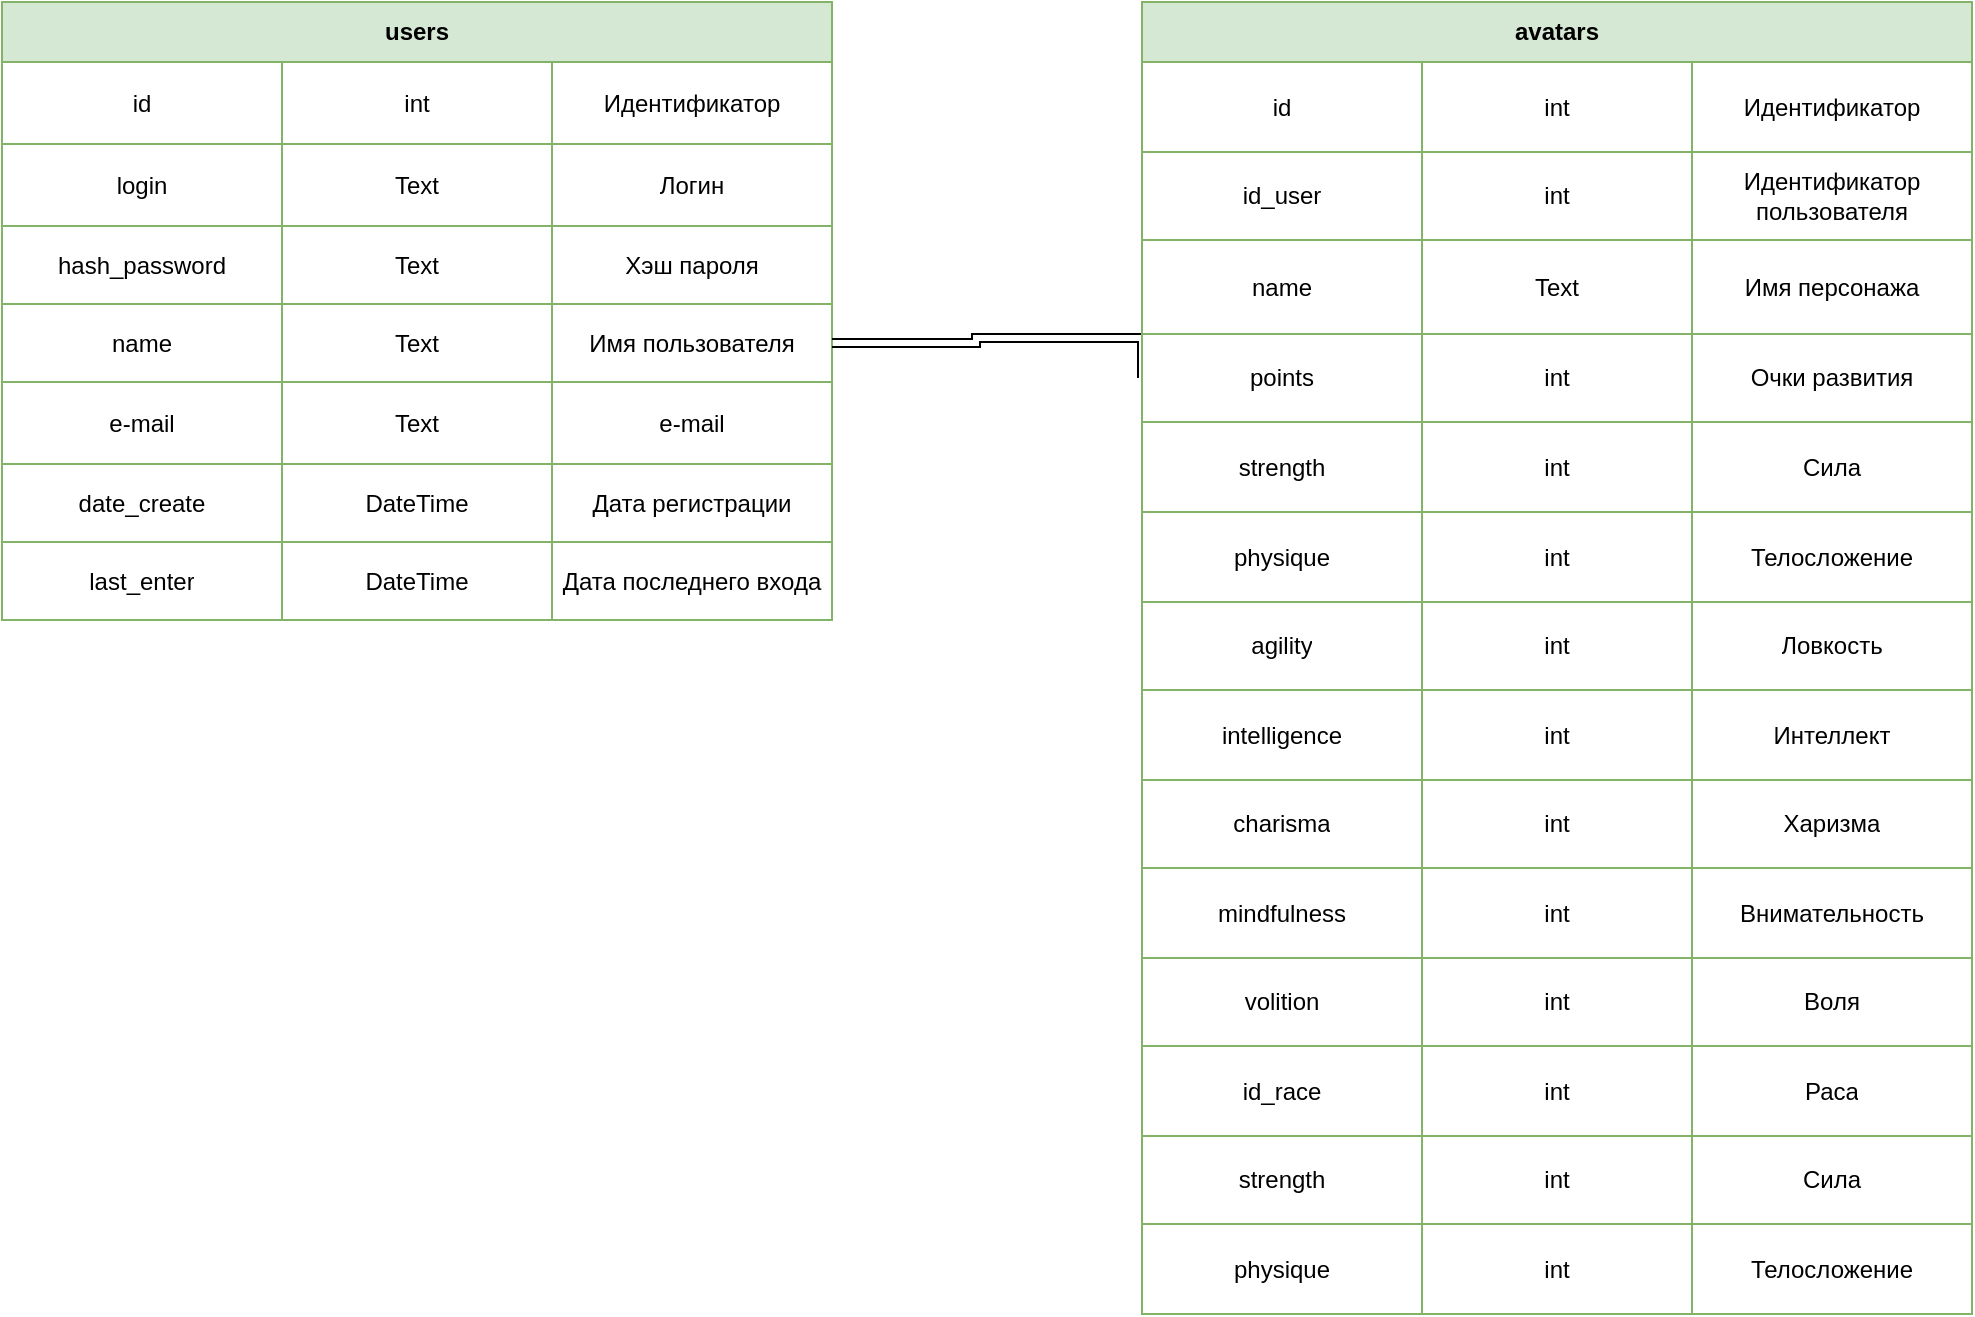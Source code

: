 <mxfile version="13.7.9" type="device"><diagram id="9NR9oWz0HVAyOQrzhViH" name="Страница 1"><mxGraphModel dx="868" dy="452" grid="1" gridSize="10" guides="1" tooltips="1" connect="1" arrows="1" fold="1" page="1" pageScale="1" pageWidth="1920" pageHeight="1200" math="0" shadow="0"><root><mxCell id="0"/><mxCell id="1" parent="0"/><mxCell id="qF8dDen4opttW5LkhWJZ-55" value="users" style="shape=table;html=1;whiteSpace=wrap;startSize=30;container=1;collapsible=0;childLayout=tableLayout;fontStyle=1;align=center;rounded=0;movable=1;resizable=1;rotatable=1;deletable=1;editable=1;connectable=1;fillColor=#d5e8d4;strokeColor=#82b366;swimlaneFillColor=#ffffff;" parent="1" vertex="1"><mxGeometry x="40" y="40" width="415" height="309" as="geometry"/></mxCell><mxCell id="qHZqvsprjI2AECDkAnjE-1" value="" style="shape=partialRectangle;html=1;whiteSpace=wrap;collapsible=0;dropTarget=0;pointerEvents=0;fillColor=none;top=0;left=0;bottom=0;right=0;points=[[0,0.5],[1,0.5]];portConstraint=eastwest;" parent="qF8dDen4opttW5LkhWJZ-55" vertex="1"><mxGeometry y="30" width="415" height="41" as="geometry"/></mxCell><mxCell id="qHZqvsprjI2AECDkAnjE-2" value="id" style="shape=partialRectangle;html=1;whiteSpace=wrap;connectable=0;fillColor=none;top=0;left=0;bottom=0;right=0;overflow=hidden;portConstraintRotation=0;" parent="qHZqvsprjI2AECDkAnjE-1" vertex="1"><mxGeometry width="140" height="41" as="geometry"/></mxCell><mxCell id="qHZqvsprjI2AECDkAnjE-3" value="int" style="shape=partialRectangle;html=1;whiteSpace=wrap;connectable=0;fillColor=none;top=0;left=0;bottom=0;right=0;overflow=hidden;portConstraintRotation=0;" parent="qHZqvsprjI2AECDkAnjE-1" vertex="1"><mxGeometry x="140" width="135" height="41" as="geometry"/></mxCell><mxCell id="qHZqvsprjI2AECDkAnjE-4" value="Идентификатор" style="shape=partialRectangle;html=1;whiteSpace=wrap;connectable=0;fillColor=none;top=0;left=0;bottom=0;right=0;overflow=hidden;portConstraintRotation=0;" parent="qHZqvsprjI2AECDkAnjE-1" vertex="1"><mxGeometry x="275" width="140" height="41" as="geometry"/></mxCell><mxCell id="qF8dDen4opttW5LkhWJZ-56" value="" style="shape=partialRectangle;html=1;whiteSpace=wrap;collapsible=0;dropTarget=0;pointerEvents=0;fillColor=none;top=0;left=0;bottom=0;right=0;points=[[0,0.5],[1,0.5]];portConstraint=eastwest;" parent="qF8dDen4opttW5LkhWJZ-55" vertex="1"><mxGeometry y="71" width="415" height="41" as="geometry"/></mxCell><mxCell id="qF8dDen4opttW5LkhWJZ-57" value="login" style="shape=partialRectangle;html=1;whiteSpace=wrap;connectable=0;fillColor=none;top=0;left=0;bottom=0;right=0;overflow=hidden;portConstraintRotation=0;" parent="qF8dDen4opttW5LkhWJZ-56" vertex="1"><mxGeometry width="140" height="41" as="geometry"/></mxCell><mxCell id="qF8dDen4opttW5LkhWJZ-58" value="Text" style="shape=partialRectangle;html=1;whiteSpace=wrap;connectable=0;fillColor=none;top=0;left=0;bottom=0;right=0;overflow=hidden;portConstraintRotation=0;" parent="qF8dDen4opttW5LkhWJZ-56" vertex="1"><mxGeometry x="140" width="135" height="41" as="geometry"/></mxCell><mxCell id="qF8dDen4opttW5LkhWJZ-59" value="Логин" style="shape=partialRectangle;html=1;whiteSpace=wrap;connectable=0;fillColor=none;top=0;left=0;bottom=0;right=0;overflow=hidden;portConstraintRotation=0;" parent="qF8dDen4opttW5LkhWJZ-56" vertex="1"><mxGeometry x="275" width="140" height="41" as="geometry"/></mxCell><mxCell id="qF8dDen4opttW5LkhWJZ-92" value="" style="shape=partialRectangle;html=1;whiteSpace=wrap;collapsible=0;dropTarget=0;pointerEvents=0;fillColor=none;top=0;left=0;bottom=0;right=0;points=[[0,0.5],[1,0.5]];portConstraint=eastwest;" parent="qF8dDen4opttW5LkhWJZ-55" vertex="1"><mxGeometry y="112" width="415" height="39" as="geometry"/></mxCell><mxCell id="qF8dDen4opttW5LkhWJZ-93" value="hash_password" style="shape=partialRectangle;html=1;whiteSpace=wrap;connectable=0;fillColor=none;top=0;left=0;bottom=0;right=0;overflow=hidden;" parent="qF8dDen4opttW5LkhWJZ-92" vertex="1"><mxGeometry width="140" height="39" as="geometry"/></mxCell><mxCell id="qF8dDen4opttW5LkhWJZ-94" value="Text" style="shape=partialRectangle;html=1;whiteSpace=wrap;connectable=0;fillColor=none;top=0;left=0;bottom=0;right=0;overflow=hidden;" parent="qF8dDen4opttW5LkhWJZ-92" vertex="1"><mxGeometry x="140" width="135" height="39" as="geometry"/></mxCell><mxCell id="qF8dDen4opttW5LkhWJZ-95" value="Хэш пароля" style="shape=partialRectangle;html=1;whiteSpace=wrap;connectable=0;fillColor=none;top=0;left=0;bottom=0;right=0;overflow=hidden;" parent="qF8dDen4opttW5LkhWJZ-92" vertex="1"><mxGeometry x="275" width="140" height="39" as="geometry"/></mxCell><mxCell id="qF8dDen4opttW5LkhWJZ-70" value="" style="shape=partialRectangle;html=1;whiteSpace=wrap;collapsible=0;dropTarget=0;pointerEvents=0;fillColor=none;top=0;left=0;bottom=0;right=0;points=[[0,0.5],[1,0.5]];portConstraint=eastwest;" parent="qF8dDen4opttW5LkhWJZ-55" vertex="1"><mxGeometry y="151" width="415" height="39" as="geometry"/></mxCell><mxCell id="qF8dDen4opttW5LkhWJZ-71" value="name" style="shape=partialRectangle;html=1;whiteSpace=wrap;connectable=0;fillColor=none;top=0;left=0;bottom=0;right=0;overflow=hidden;" parent="qF8dDen4opttW5LkhWJZ-70" vertex="1"><mxGeometry width="140" height="39" as="geometry"/></mxCell><mxCell id="qF8dDen4opttW5LkhWJZ-72" value="Text" style="shape=partialRectangle;html=1;whiteSpace=wrap;connectable=0;fillColor=none;top=0;left=0;bottom=0;right=0;overflow=hidden;" parent="qF8dDen4opttW5LkhWJZ-70" vertex="1"><mxGeometry x="140" width="135" height="39" as="geometry"/></mxCell><mxCell id="qF8dDen4opttW5LkhWJZ-73" value="Имя пользователя" style="shape=partialRectangle;html=1;whiteSpace=wrap;connectable=0;fillColor=none;top=0;left=0;bottom=0;right=0;overflow=hidden;" parent="qF8dDen4opttW5LkhWJZ-70" vertex="1"><mxGeometry x="275" width="140" height="39" as="geometry"/></mxCell><mxCell id="qF8dDen4opttW5LkhWJZ-60" value="" style="shape=partialRectangle;html=1;whiteSpace=wrap;collapsible=0;dropTarget=0;pointerEvents=0;fillColor=none;top=0;left=0;bottom=0;right=0;points=[[0,0.5],[1,0.5]];portConstraint=eastwest;" parent="qF8dDen4opttW5LkhWJZ-55" vertex="1"><mxGeometry y="190" width="415" height="41" as="geometry"/></mxCell><mxCell id="qF8dDen4opttW5LkhWJZ-61" value="e-mail" style="shape=partialRectangle;html=1;whiteSpace=wrap;connectable=0;fillColor=none;top=0;left=0;bottom=0;right=0;overflow=hidden;" parent="qF8dDen4opttW5LkhWJZ-60" vertex="1"><mxGeometry width="140" height="41" as="geometry"/></mxCell><mxCell id="qF8dDen4opttW5LkhWJZ-62" value="Text" style="shape=partialRectangle;html=1;whiteSpace=wrap;connectable=0;fillColor=none;top=0;left=0;bottom=0;right=0;overflow=hidden;" parent="qF8dDen4opttW5LkhWJZ-60" vertex="1"><mxGeometry x="140" width="135" height="41" as="geometry"/></mxCell><mxCell id="qF8dDen4opttW5LkhWJZ-63" value="e-mail" style="shape=partialRectangle;html=1;whiteSpace=wrap;connectable=0;fillColor=none;top=0;left=0;bottom=0;right=0;overflow=hidden;" parent="qF8dDen4opttW5LkhWJZ-60" vertex="1"><mxGeometry x="275" width="140" height="41" as="geometry"/></mxCell><mxCell id="qF8dDen4opttW5LkhWJZ-64" value="" style="shape=partialRectangle;html=1;whiteSpace=wrap;collapsible=0;dropTarget=0;pointerEvents=0;fillColor=none;top=0;left=0;bottom=0;right=0;points=[[0,0.5],[1,0.5]];portConstraint=eastwest;" parent="qF8dDen4opttW5LkhWJZ-55" vertex="1"><mxGeometry y="231" width="415" height="39" as="geometry"/></mxCell><mxCell id="qF8dDen4opttW5LkhWJZ-65" value="date_create" style="shape=partialRectangle;html=1;whiteSpace=wrap;connectable=0;fillColor=none;top=0;left=0;bottom=0;right=0;overflow=hidden;" parent="qF8dDen4opttW5LkhWJZ-64" vertex="1"><mxGeometry width="140" height="39" as="geometry"/></mxCell><mxCell id="qF8dDen4opttW5LkhWJZ-66" value="DateTime" style="shape=partialRectangle;html=1;whiteSpace=wrap;connectable=0;fillColor=none;top=0;left=0;bottom=0;right=0;overflow=hidden;" parent="qF8dDen4opttW5LkhWJZ-64" vertex="1"><mxGeometry x="140" width="135" height="39" as="geometry"/></mxCell><mxCell id="qF8dDen4opttW5LkhWJZ-67" value="Дата регистрации" style="shape=partialRectangle;html=1;whiteSpace=wrap;connectable=0;fillColor=none;top=0;left=0;bottom=0;right=0;overflow=hidden;" parent="qF8dDen4opttW5LkhWJZ-64" vertex="1"><mxGeometry x="275" width="140" height="39" as="geometry"/></mxCell><mxCell id="qF8dDen4opttW5LkhWJZ-110" value="" style="shape=partialRectangle;html=1;whiteSpace=wrap;collapsible=0;dropTarget=0;pointerEvents=0;fillColor=none;top=0;left=0;bottom=0;right=0;points=[[0,0.5],[1,0.5]];portConstraint=eastwest;" parent="qF8dDen4opttW5LkhWJZ-55" vertex="1"><mxGeometry y="270" width="415" height="39" as="geometry"/></mxCell><mxCell id="qF8dDen4opttW5LkhWJZ-111" value="last_enter" style="shape=partialRectangle;html=1;whiteSpace=wrap;connectable=0;fillColor=none;top=0;left=0;bottom=0;right=0;overflow=hidden;" parent="qF8dDen4opttW5LkhWJZ-110" vertex="1"><mxGeometry width="140" height="39" as="geometry"/></mxCell><mxCell id="qF8dDen4opttW5LkhWJZ-112" value="DateTime" style="shape=partialRectangle;html=1;whiteSpace=wrap;connectable=0;fillColor=none;top=0;left=0;bottom=0;right=0;overflow=hidden;" parent="qF8dDen4opttW5LkhWJZ-110" vertex="1"><mxGeometry x="140" width="135" height="39" as="geometry"/></mxCell><mxCell id="qF8dDen4opttW5LkhWJZ-113" value="Дата последнего входа" style="shape=partialRectangle;html=1;whiteSpace=wrap;connectable=0;fillColor=none;top=0;left=0;bottom=0;right=0;overflow=hidden;" parent="qF8dDen4opttW5LkhWJZ-110" vertex="1"><mxGeometry x="275" width="140" height="39" as="geometry"/></mxCell><mxCell id="qHZqvsprjI2AECDkAnjE-37" style="edgeStyle=orthogonalEdgeStyle;rounded=0;orthogonalLoop=1;jettySize=auto;html=1;exitX=1;exitY=0.5;exitDx=0;exitDy=0;entryX=0;entryY=0.5;entryDx=0;entryDy=0;endArrow=classic;endFill=1;shape=link;" parent="1" source="qF8dDen4opttW5LkhWJZ-70" target="qF8dDen4opttW5LkhWJZ-131" edge="1"><mxGeometry relative="1" as="geometry"><Array as="points"><mxPoint x="527" y="210"/><mxPoint x="527" y="208"/></Array></mxGeometry></mxCell><mxCell id="qF8dDen4opttW5LkhWJZ-114" value="avatars" style="shape=table;html=1;whiteSpace=wrap;startSize=30;container=1;collapsible=0;childLayout=tableLayout;fontStyle=1;align=center;rounded=0;movable=1;resizable=1;rotatable=1;deletable=1;editable=1;connectable=1;fillColor=#d5e8d4;strokeColor=#82b366;swimlaneFillColor=#ffffff;" parent="1" vertex="1"><mxGeometry x="610" y="40" width="415" height="656" as="geometry"/></mxCell><mxCell id="qF8dDen4opttW5LkhWJZ-119" value="" style="shape=partialRectangle;html=1;whiteSpace=wrap;collapsible=0;dropTarget=0;pointerEvents=0;fillColor=none;top=0;left=0;bottom=0;right=0;points=[[0,0.5],[1,0.5]];portConstraint=eastwest;" parent="qF8dDen4opttW5LkhWJZ-114" vertex="1"><mxGeometry y="30" width="415" height="45" as="geometry"/></mxCell><mxCell id="qF8dDen4opttW5LkhWJZ-120" value="id" style="shape=partialRectangle;html=1;whiteSpace=wrap;connectable=0;fillColor=none;top=0;left=0;bottom=0;right=0;overflow=hidden;" parent="qF8dDen4opttW5LkhWJZ-119" vertex="1"><mxGeometry width="140" height="45" as="geometry"/></mxCell><mxCell id="qF8dDen4opttW5LkhWJZ-121" value="int" style="shape=partialRectangle;html=1;whiteSpace=wrap;connectable=0;fillColor=none;top=0;left=0;bottom=0;right=0;overflow=hidden;" parent="qF8dDen4opttW5LkhWJZ-119" vertex="1"><mxGeometry x="140" width="135" height="45" as="geometry"/></mxCell><mxCell id="qF8dDen4opttW5LkhWJZ-122" value="Идентификатор" style="shape=partialRectangle;html=1;whiteSpace=wrap;connectable=0;fillColor=none;top=0;left=0;bottom=0;right=0;overflow=hidden;" parent="qF8dDen4opttW5LkhWJZ-119" vertex="1"><mxGeometry x="275" width="140" height="45" as="geometry"/></mxCell><mxCell id="qF8dDen4opttW5LkhWJZ-123" value="" style="shape=partialRectangle;html=1;whiteSpace=wrap;collapsible=0;dropTarget=0;pointerEvents=0;fillColor=none;top=0;left=0;bottom=0;right=0;points=[[0,0.5],[1,0.5]];portConstraint=eastwest;" parent="qF8dDen4opttW5LkhWJZ-114" vertex="1"><mxGeometry y="75" width="415" height="44" as="geometry"/></mxCell><mxCell id="qF8dDen4opttW5LkhWJZ-124" value="id_user" style="shape=partialRectangle;html=1;whiteSpace=wrap;connectable=0;fillColor=none;top=0;left=0;bottom=0;right=0;overflow=hidden;" parent="qF8dDen4opttW5LkhWJZ-123" vertex="1"><mxGeometry width="140" height="44" as="geometry"/></mxCell><mxCell id="qF8dDen4opttW5LkhWJZ-125" value="int" style="shape=partialRectangle;html=1;whiteSpace=wrap;connectable=0;fillColor=none;top=0;left=0;bottom=0;right=0;overflow=hidden;" parent="qF8dDen4opttW5LkhWJZ-123" vertex="1"><mxGeometry x="140" width="135" height="44" as="geometry"/></mxCell><mxCell id="qF8dDen4opttW5LkhWJZ-126" value="Идентификатор пользователя" style="shape=partialRectangle;html=1;whiteSpace=wrap;connectable=0;fillColor=none;top=0;left=0;bottom=0;right=0;overflow=hidden;" parent="qF8dDen4opttW5LkhWJZ-123" vertex="1"><mxGeometry x="275" width="140" height="44" as="geometry"/></mxCell><mxCell id="qF8dDen4opttW5LkhWJZ-127" value="" style="shape=partialRectangle;html=1;whiteSpace=wrap;collapsible=0;dropTarget=0;pointerEvents=0;fillColor=none;top=0;left=0;bottom=0;right=0;points=[[0,0.5],[1,0.5]];portConstraint=eastwest;" parent="qF8dDen4opttW5LkhWJZ-114" vertex="1"><mxGeometry y="119" width="415" height="47" as="geometry"/></mxCell><mxCell id="qF8dDen4opttW5LkhWJZ-128" value="name" style="shape=partialRectangle;html=1;whiteSpace=wrap;connectable=0;fillColor=none;top=0;left=0;bottom=0;right=0;overflow=hidden;" parent="qF8dDen4opttW5LkhWJZ-127" vertex="1"><mxGeometry width="140" height="47" as="geometry"/></mxCell><mxCell id="qF8dDen4opttW5LkhWJZ-129" value="Text" style="shape=partialRectangle;html=1;whiteSpace=wrap;connectable=0;fillColor=none;top=0;left=0;bottom=0;right=0;overflow=hidden;" parent="qF8dDen4opttW5LkhWJZ-127" vertex="1"><mxGeometry x="140" width="135" height="47" as="geometry"/></mxCell><mxCell id="qF8dDen4opttW5LkhWJZ-130" value="Имя персонажа" style="shape=partialRectangle;html=1;whiteSpace=wrap;connectable=0;fillColor=none;top=0;left=0;bottom=0;right=0;overflow=hidden;" parent="qF8dDen4opttW5LkhWJZ-127" vertex="1"><mxGeometry x="275" width="140" height="47" as="geometry"/></mxCell><mxCell id="qF8dDen4opttW5LkhWJZ-131" value="" style="shape=partialRectangle;html=1;whiteSpace=wrap;collapsible=0;dropTarget=0;pointerEvents=0;fillColor=none;top=0;left=0;bottom=0;right=0;points=[[0,0.5],[1,0.5]];portConstraint=eastwest;" parent="qF8dDen4opttW5LkhWJZ-114" vertex="1"><mxGeometry y="166" width="415" height="44" as="geometry"/></mxCell><mxCell id="qF8dDen4opttW5LkhWJZ-132" value="points" style="shape=partialRectangle;html=1;whiteSpace=wrap;connectable=0;fillColor=none;top=0;left=0;bottom=0;right=0;overflow=hidden;" parent="qF8dDen4opttW5LkhWJZ-131" vertex="1"><mxGeometry width="140" height="44" as="geometry"/></mxCell><mxCell id="qF8dDen4opttW5LkhWJZ-133" value="int" style="shape=partialRectangle;html=1;whiteSpace=wrap;connectable=0;fillColor=none;top=0;left=0;bottom=0;right=0;overflow=hidden;" parent="qF8dDen4opttW5LkhWJZ-131" vertex="1"><mxGeometry x="140" width="135" height="44" as="geometry"/></mxCell><mxCell id="qF8dDen4opttW5LkhWJZ-134" value="Очки развития" style="shape=partialRectangle;html=1;whiteSpace=wrap;connectable=0;fillColor=none;top=0;left=0;bottom=0;right=0;overflow=hidden;" parent="qF8dDen4opttW5LkhWJZ-131" vertex="1"><mxGeometry x="275" width="140" height="44" as="geometry"/></mxCell><mxCell id="qF8dDen4opttW5LkhWJZ-135" value="" style="shape=partialRectangle;html=1;whiteSpace=wrap;collapsible=0;dropTarget=0;pointerEvents=0;fillColor=none;top=0;left=0;bottom=0;right=0;points=[[0,0.5],[1,0.5]];portConstraint=eastwest;" parent="qF8dDen4opttW5LkhWJZ-114" vertex="1"><mxGeometry y="210" width="415" height="45" as="geometry"/></mxCell><mxCell id="qF8dDen4opttW5LkhWJZ-136" value="strength" style="shape=partialRectangle;html=1;whiteSpace=wrap;connectable=0;fillColor=none;top=0;left=0;bottom=0;right=0;overflow=hidden;" parent="qF8dDen4opttW5LkhWJZ-135" vertex="1"><mxGeometry width="140" height="45" as="geometry"/></mxCell><mxCell id="qF8dDen4opttW5LkhWJZ-137" value="int" style="shape=partialRectangle;html=1;whiteSpace=wrap;connectable=0;fillColor=none;top=0;left=0;bottom=0;right=0;overflow=hidden;" parent="qF8dDen4opttW5LkhWJZ-135" vertex="1"><mxGeometry x="140" width="135" height="45" as="geometry"/></mxCell><mxCell id="qF8dDen4opttW5LkhWJZ-138" value="Сила" style="shape=partialRectangle;html=1;whiteSpace=wrap;connectable=0;fillColor=none;top=0;left=0;bottom=0;right=0;overflow=hidden;" parent="qF8dDen4opttW5LkhWJZ-135" vertex="1"><mxGeometry x="275" width="140" height="45" as="geometry"/></mxCell><mxCell id="qHZqvsprjI2AECDkAnjE-9" value="" style="shape=partialRectangle;html=1;whiteSpace=wrap;collapsible=0;dropTarget=0;pointerEvents=0;fillColor=none;top=0;left=0;bottom=0;right=0;points=[[0,0.5],[1,0.5]];portConstraint=eastwest;" parent="qF8dDen4opttW5LkhWJZ-114" vertex="1"><mxGeometry y="255" width="415" height="45" as="geometry"/></mxCell><mxCell id="qHZqvsprjI2AECDkAnjE-10" value="physique" style="shape=partialRectangle;html=1;whiteSpace=wrap;connectable=0;fillColor=none;top=0;left=0;bottom=0;right=0;overflow=hidden;" parent="qHZqvsprjI2AECDkAnjE-9" vertex="1"><mxGeometry width="140" height="45" as="geometry"/></mxCell><mxCell id="qHZqvsprjI2AECDkAnjE-11" value="int" style="shape=partialRectangle;html=1;whiteSpace=wrap;connectable=0;fillColor=none;top=0;left=0;bottom=0;right=0;overflow=hidden;" parent="qHZqvsprjI2AECDkAnjE-9" vertex="1"><mxGeometry x="140" width="135" height="45" as="geometry"/></mxCell><mxCell id="qHZqvsprjI2AECDkAnjE-12" value="Телосложение" style="shape=partialRectangle;html=1;whiteSpace=wrap;connectable=0;fillColor=none;top=0;left=0;bottom=0;right=0;overflow=hidden;" parent="qHZqvsprjI2AECDkAnjE-9" vertex="1"><mxGeometry x="275" width="140" height="45" as="geometry"/></mxCell><mxCell id="qHZqvsprjI2AECDkAnjE-13" value="" style="shape=partialRectangle;html=1;whiteSpace=wrap;collapsible=0;dropTarget=0;pointerEvents=0;fillColor=none;top=0;left=0;bottom=0;right=0;points=[[0,0.5],[1,0.5]];portConstraint=eastwest;" parent="qF8dDen4opttW5LkhWJZ-114" vertex="1"><mxGeometry y="300" width="415" height="44" as="geometry"/></mxCell><mxCell id="qHZqvsprjI2AECDkAnjE-14" value="agility" style="shape=partialRectangle;html=1;whiteSpace=wrap;connectable=0;fillColor=none;top=0;left=0;bottom=0;right=0;overflow=hidden;" parent="qHZqvsprjI2AECDkAnjE-13" vertex="1"><mxGeometry width="140" height="44" as="geometry"/></mxCell><mxCell id="qHZqvsprjI2AECDkAnjE-15" value="int" style="shape=partialRectangle;html=1;whiteSpace=wrap;connectable=0;fillColor=none;top=0;left=0;bottom=0;right=0;overflow=hidden;" parent="qHZqvsprjI2AECDkAnjE-13" vertex="1"><mxGeometry x="140" width="135" height="44" as="geometry"/></mxCell><mxCell id="qHZqvsprjI2AECDkAnjE-16" value="Ловкость" style="shape=partialRectangle;html=1;whiteSpace=wrap;connectable=0;fillColor=none;top=0;left=0;bottom=0;right=0;overflow=hidden;" parent="qHZqvsprjI2AECDkAnjE-13" vertex="1"><mxGeometry x="275" width="140" height="44" as="geometry"/></mxCell><mxCell id="qHZqvsprjI2AECDkAnjE-17" value="" style="shape=partialRectangle;html=1;whiteSpace=wrap;collapsible=0;dropTarget=0;pointerEvents=0;fillColor=none;top=0;left=0;bottom=0;right=0;points=[[0,0.5],[1,0.5]];portConstraint=eastwest;" parent="qF8dDen4opttW5LkhWJZ-114" vertex="1"><mxGeometry y="344" width="415" height="45" as="geometry"/></mxCell><mxCell id="qHZqvsprjI2AECDkAnjE-18" value="intelligence" style="shape=partialRectangle;html=1;whiteSpace=wrap;connectable=0;fillColor=none;top=0;left=0;bottom=0;right=0;overflow=hidden;" parent="qHZqvsprjI2AECDkAnjE-17" vertex="1"><mxGeometry width="140" height="45" as="geometry"/></mxCell><mxCell id="qHZqvsprjI2AECDkAnjE-19" value="int" style="shape=partialRectangle;html=1;whiteSpace=wrap;connectable=0;fillColor=none;top=0;left=0;bottom=0;right=0;overflow=hidden;" parent="qHZqvsprjI2AECDkAnjE-17" vertex="1"><mxGeometry x="140" width="135" height="45" as="geometry"/></mxCell><mxCell id="qHZqvsprjI2AECDkAnjE-20" value="Интеллект" style="shape=partialRectangle;html=1;whiteSpace=wrap;connectable=0;fillColor=none;top=0;left=0;bottom=0;right=0;overflow=hidden;" parent="qHZqvsprjI2AECDkAnjE-17" vertex="1"><mxGeometry x="275" width="140" height="45" as="geometry"/></mxCell><mxCell id="qHZqvsprjI2AECDkAnjE-21" value="" style="shape=partialRectangle;html=1;whiteSpace=wrap;collapsible=0;dropTarget=0;pointerEvents=0;fillColor=none;top=0;left=0;bottom=0;right=0;points=[[0,0.5],[1,0.5]];portConstraint=eastwest;" parent="qF8dDen4opttW5LkhWJZ-114" vertex="1"><mxGeometry y="389" width="415" height="44" as="geometry"/></mxCell><mxCell id="qHZqvsprjI2AECDkAnjE-22" value="charisma" style="shape=partialRectangle;html=1;whiteSpace=wrap;connectable=0;fillColor=none;top=0;left=0;bottom=0;right=0;overflow=hidden;" parent="qHZqvsprjI2AECDkAnjE-21" vertex="1"><mxGeometry width="140" height="44" as="geometry"/></mxCell><mxCell id="qHZqvsprjI2AECDkAnjE-23" value="int" style="shape=partialRectangle;html=1;whiteSpace=wrap;connectable=0;fillColor=none;top=0;left=0;bottom=0;right=0;overflow=hidden;" parent="qHZqvsprjI2AECDkAnjE-21" vertex="1"><mxGeometry x="140" width="135" height="44" as="geometry"/></mxCell><mxCell id="qHZqvsprjI2AECDkAnjE-24" value="Харизма" style="shape=partialRectangle;html=1;whiteSpace=wrap;connectable=0;fillColor=none;top=0;left=0;bottom=0;right=0;overflow=hidden;" parent="qHZqvsprjI2AECDkAnjE-21" vertex="1"><mxGeometry x="275" width="140" height="44" as="geometry"/></mxCell><mxCell id="qHZqvsprjI2AECDkAnjE-25" value="" style="shape=partialRectangle;html=1;whiteSpace=wrap;collapsible=0;dropTarget=0;pointerEvents=0;fillColor=none;top=0;left=0;bottom=0;right=0;points=[[0,0.5],[1,0.5]];portConstraint=eastwest;" parent="qF8dDen4opttW5LkhWJZ-114" vertex="1"><mxGeometry y="433" width="415" height="45" as="geometry"/></mxCell><mxCell id="qHZqvsprjI2AECDkAnjE-26" value="mindfulness" style="shape=partialRectangle;html=1;whiteSpace=wrap;connectable=0;fillColor=none;top=0;left=0;bottom=0;right=0;overflow=hidden;" parent="qHZqvsprjI2AECDkAnjE-25" vertex="1"><mxGeometry width="140" height="45" as="geometry"/></mxCell><mxCell id="qHZqvsprjI2AECDkAnjE-27" value="int" style="shape=partialRectangle;html=1;whiteSpace=wrap;connectable=0;fillColor=none;top=0;left=0;bottom=0;right=0;overflow=hidden;" parent="qHZqvsprjI2AECDkAnjE-25" vertex="1"><mxGeometry x="140" width="135" height="45" as="geometry"/></mxCell><mxCell id="qHZqvsprjI2AECDkAnjE-28" value="Внимательность" style="shape=partialRectangle;html=1;whiteSpace=wrap;connectable=0;fillColor=none;top=0;left=0;bottom=0;right=0;overflow=hidden;" parent="qHZqvsprjI2AECDkAnjE-25" vertex="1"><mxGeometry x="275" width="140" height="45" as="geometry"/></mxCell><mxCell id="qHZqvsprjI2AECDkAnjE-29" value="" style="shape=partialRectangle;html=1;whiteSpace=wrap;collapsible=0;dropTarget=0;pointerEvents=0;fillColor=none;top=0;left=0;bottom=0;right=0;points=[[0,0.5],[1,0.5]];portConstraint=eastwest;" parent="qF8dDen4opttW5LkhWJZ-114" vertex="1"><mxGeometry y="478" width="415" height="44" as="geometry"/></mxCell><mxCell id="qHZqvsprjI2AECDkAnjE-30" value="volition" style="shape=partialRectangle;html=1;whiteSpace=wrap;connectable=0;fillColor=none;top=0;left=0;bottom=0;right=0;overflow=hidden;" parent="qHZqvsprjI2AECDkAnjE-29" vertex="1"><mxGeometry width="140" height="44" as="geometry"/></mxCell><mxCell id="qHZqvsprjI2AECDkAnjE-31" value="int" style="shape=partialRectangle;html=1;whiteSpace=wrap;connectable=0;fillColor=none;top=0;left=0;bottom=0;right=0;overflow=hidden;" parent="qHZqvsprjI2AECDkAnjE-29" vertex="1"><mxGeometry x="140" width="135" height="44" as="geometry"/></mxCell><mxCell id="qHZqvsprjI2AECDkAnjE-32" value="Воля" style="shape=partialRectangle;html=1;whiteSpace=wrap;connectable=0;fillColor=none;top=0;left=0;bottom=0;right=0;overflow=hidden;" parent="qHZqvsprjI2AECDkAnjE-29" vertex="1"><mxGeometry x="275" width="140" height="44" as="geometry"/></mxCell><mxCell id="qHZqvsprjI2AECDkAnjE-33" value="" style="shape=partialRectangle;html=1;whiteSpace=wrap;collapsible=0;dropTarget=0;pointerEvents=0;fillColor=none;top=0;left=0;bottom=0;right=0;points=[[0,0.5],[1,0.5]];portConstraint=eastwest;" parent="qF8dDen4opttW5LkhWJZ-114" vertex="1"><mxGeometry y="522" width="415" height="45" as="geometry"/></mxCell><mxCell id="qHZqvsprjI2AECDkAnjE-34" value="id_race" style="shape=partialRectangle;html=1;whiteSpace=wrap;connectable=0;fillColor=none;top=0;left=0;bottom=0;right=0;overflow=hidden;" parent="qHZqvsprjI2AECDkAnjE-33" vertex="1"><mxGeometry width="140" height="45" as="geometry"/></mxCell><mxCell id="qHZqvsprjI2AECDkAnjE-35" value="int" style="shape=partialRectangle;html=1;whiteSpace=wrap;connectable=0;fillColor=none;top=0;left=0;bottom=0;right=0;overflow=hidden;" parent="qHZqvsprjI2AECDkAnjE-33" vertex="1"><mxGeometry x="140" width="135" height="45" as="geometry"/></mxCell><mxCell id="qHZqvsprjI2AECDkAnjE-36" value="Раса" style="shape=partialRectangle;html=1;whiteSpace=wrap;connectable=0;fillColor=none;top=0;left=0;bottom=0;right=0;overflow=hidden;" parent="qHZqvsprjI2AECDkAnjE-33" vertex="1"><mxGeometry x="275" width="140" height="45" as="geometry"/></mxCell><mxCell id="9_C7icK9ZSg9KrOmCzHi-1" value="" style="shape=partialRectangle;html=1;whiteSpace=wrap;collapsible=0;dropTarget=0;pointerEvents=0;fillColor=none;top=0;left=0;bottom=0;right=0;points=[[0,0.5],[1,0.5]];portConstraint=eastwest;" vertex="1" parent="qF8dDen4opttW5LkhWJZ-114"><mxGeometry y="567" width="415" height="44" as="geometry"/></mxCell><mxCell id="9_C7icK9ZSg9KrOmCzHi-2" value="strength" style="shape=partialRectangle;html=1;whiteSpace=wrap;connectable=0;fillColor=none;top=0;left=0;bottom=0;right=0;overflow=hidden;" vertex="1" parent="9_C7icK9ZSg9KrOmCzHi-1"><mxGeometry width="140" height="44" as="geometry"/></mxCell><mxCell id="9_C7icK9ZSg9KrOmCzHi-3" value="int" style="shape=partialRectangle;html=1;whiteSpace=wrap;connectable=0;fillColor=none;top=0;left=0;bottom=0;right=0;overflow=hidden;" vertex="1" parent="9_C7icK9ZSg9KrOmCzHi-1"><mxGeometry x="140" width="135" height="44" as="geometry"/></mxCell><mxCell id="9_C7icK9ZSg9KrOmCzHi-4" value="Сила" style="shape=partialRectangle;html=1;whiteSpace=wrap;connectable=0;fillColor=none;top=0;left=0;bottom=0;right=0;overflow=hidden;" vertex="1" parent="9_C7icK9ZSg9KrOmCzHi-1"><mxGeometry x="275" width="140" height="44" as="geometry"/></mxCell><mxCell id="9_C7icK9ZSg9KrOmCzHi-5" value="" style="shape=partialRectangle;html=1;whiteSpace=wrap;collapsible=0;dropTarget=0;pointerEvents=0;fillColor=none;top=0;left=0;bottom=0;right=0;points=[[0,0.5],[1,0.5]];portConstraint=eastwest;" vertex="1" parent="qF8dDen4opttW5LkhWJZ-114"><mxGeometry y="611" width="415" height="45" as="geometry"/></mxCell><mxCell id="9_C7icK9ZSg9KrOmCzHi-6" value="physique" style="shape=partialRectangle;html=1;whiteSpace=wrap;connectable=0;fillColor=none;top=0;left=0;bottom=0;right=0;overflow=hidden;" vertex="1" parent="9_C7icK9ZSg9KrOmCzHi-5"><mxGeometry width="140" height="45" as="geometry"/></mxCell><mxCell id="9_C7icK9ZSg9KrOmCzHi-7" value="int" style="shape=partialRectangle;html=1;whiteSpace=wrap;connectable=0;fillColor=none;top=0;left=0;bottom=0;right=0;overflow=hidden;" vertex="1" parent="9_C7icK9ZSg9KrOmCzHi-5"><mxGeometry x="140" width="135" height="45" as="geometry"/></mxCell><mxCell id="9_C7icK9ZSg9KrOmCzHi-8" value="Телосложение" style="shape=partialRectangle;html=1;whiteSpace=wrap;connectable=0;fillColor=none;top=0;left=0;bottom=0;right=0;overflow=hidden;" vertex="1" parent="9_C7icK9ZSg9KrOmCzHi-5"><mxGeometry x="275" width="140" height="45" as="geometry"/></mxCell></root></mxGraphModel></diagram></mxfile>
